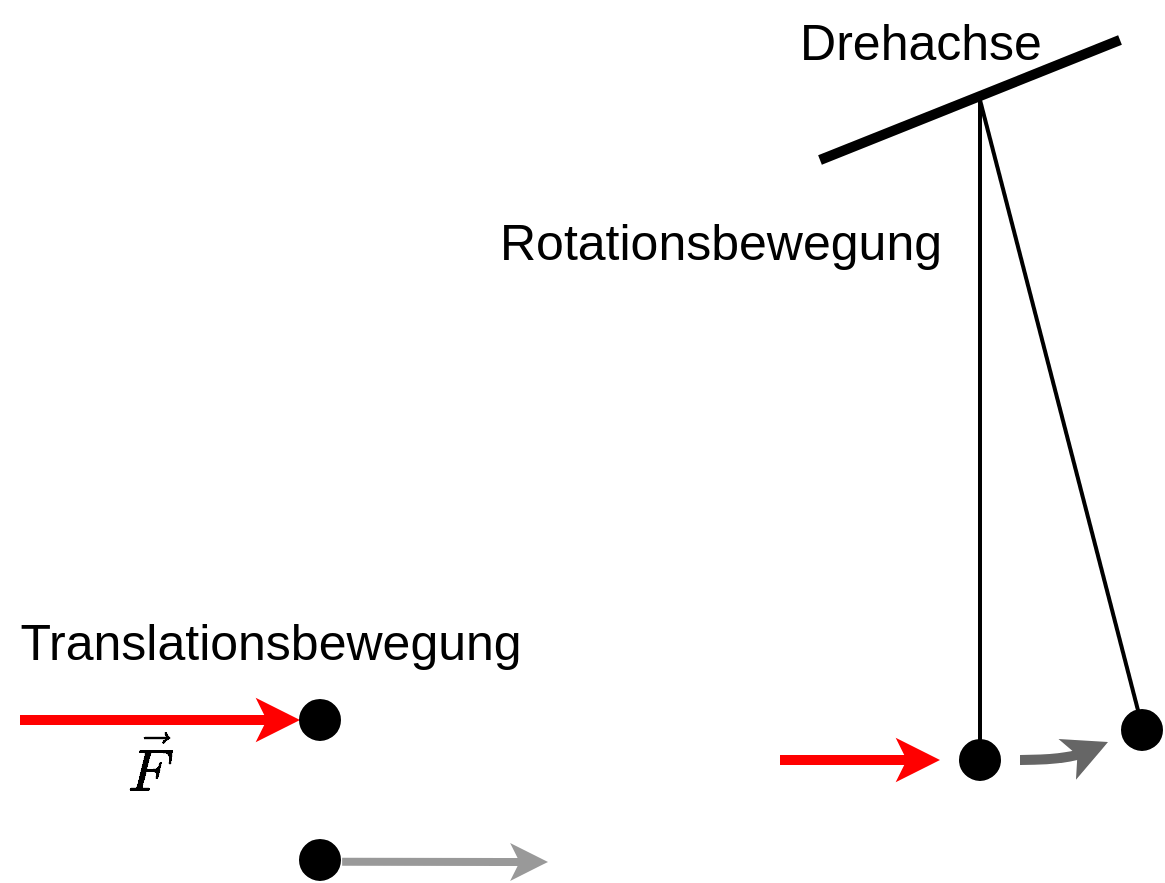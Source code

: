 <mxfile version="17.2.4" type="device"><diagram id="sJ0fLTTdoCZUfitIGeZi" name="Seite-1"><mxGraphModel dx="1018" dy="679" grid="1" gridSize="10" guides="1" tooltips="1" connect="1" arrows="1" fold="1" page="1" pageScale="1" pageWidth="827" pageHeight="1169" math="1" shadow="0"><root><mxCell id="0"/><mxCell id="1" parent="0"/><mxCell id="xOROORD8povMWCyQD1xF-6" value="" style="endArrow=classic;html=1;rounded=0;strokeWidth=5;strokeColor=#FF0000;" edge="1" parent="1"><mxGeometry width="50" height="50" relative="1" as="geometry"><mxPoint x="140" y="640" as="sourcePoint"/><mxPoint x="280" y="640" as="targetPoint"/></mxGeometry></mxCell><mxCell id="xOROORD8povMWCyQD1xF-9" value="" style="endArrow=none;html=1;rounded=0;strokeWidth=5;" edge="1" parent="1"><mxGeometry width="50" height="50" relative="1" as="geometry"><mxPoint x="540" y="360" as="sourcePoint"/><mxPoint x="690" y="300" as="targetPoint"/></mxGeometry></mxCell><mxCell id="xOROORD8povMWCyQD1xF-11" value="" style="endArrow=classic;html=1;rounded=0;strokeWidth=5;strokeColor=#FF0000;" edge="1" parent="1"><mxGeometry width="50" height="50" relative="1" as="geometry"><mxPoint x="520" y="660" as="sourcePoint"/><mxPoint x="600" y="660" as="targetPoint"/></mxGeometry></mxCell><mxCell id="xOROORD8povMWCyQD1xF-16" value="" style="endArrow=classic;html=1;strokeWidth=5;strokeColor=#666666;entryX=0.03;entryY=0.945;entryDx=0;entryDy=0;entryPerimeter=0;curved=1;" edge="1" parent="1"><mxGeometry width="50" height="50" relative="1" as="geometry"><mxPoint x="640" y="660" as="sourcePoint"/><mxPoint x="684.0" y="651.01" as="targetPoint"/><Array as="points"><mxPoint x="663" y="660"/></Array></mxGeometry></mxCell><mxCell id="xOROORD8povMWCyQD1xF-19" value="Translationsbewegung" style="text;html=1;resizable=0;autosize=1;align=center;verticalAlign=middle;points=[];fillColor=none;strokeColor=none;rounded=0;fontSize=25;" vertex="1" parent="1"><mxGeometry x="130" y="580" width="270" height="40" as="geometry"/></mxCell><mxCell id="xOROORD8povMWCyQD1xF-20" value="Rotationsbewegung" style="text;html=1;resizable=0;autosize=1;align=center;verticalAlign=middle;points=[];fillColor=none;strokeColor=none;rounded=0;fontSize=25;" vertex="1" parent="1"><mxGeometry x="370" y="380" width="240" height="40" as="geometry"/></mxCell><mxCell id="xOROORD8povMWCyQD1xF-21" value="" style="ellipse;whiteSpace=wrap;html=1;aspect=fixed;fontSize=25;fillColor=#000000;" vertex="1" parent="1"><mxGeometry x="280" y="630" width="20" height="20" as="geometry"/></mxCell><mxCell id="xOROORD8povMWCyQD1xF-23" value="" style="ellipse;whiteSpace=wrap;html=1;aspect=fixed;fontSize=25;fillColor=#000000;" vertex="1" parent="1"><mxGeometry x="280" y="700" width="20" height="20" as="geometry"/></mxCell><mxCell id="xOROORD8povMWCyQD1xF-24" value="" style="endArrow=classic;html=1;fontSize=25;strokeColor=#999999;strokeWidth=4;curved=1;exitX=1;exitY=0;exitDx=0;exitDy=0;" edge="1" parent="1"><mxGeometry width="50" height="50" relative="1" as="geometry"><mxPoint x="301.071" y="710.929" as="sourcePoint"/><mxPoint x="404" y="711" as="targetPoint"/></mxGeometry></mxCell><mxCell id="xOROORD8povMWCyQD1xF-25" value="$$\vec{F}$$" style="text;html=1;resizable=0;autosize=1;align=center;verticalAlign=middle;points=[];fillColor=none;strokeColor=none;rounded=0;fontSize=25;" vertex="1" parent="1"><mxGeometry x="130" y="642" width="150" height="40" as="geometry"/></mxCell><mxCell id="xOROORD8povMWCyQD1xF-27" value="" style="endArrow=none;html=1;fontSize=25;strokeColor=#000000;strokeWidth=2;curved=1;startArrow=none;" edge="1" parent="1" source="xOROORD8povMWCyQD1xF-29"><mxGeometry width="50" height="50" relative="1" as="geometry"><mxPoint x="620" y="660" as="sourcePoint"/><mxPoint x="620" y="330" as="targetPoint"/></mxGeometry></mxCell><mxCell id="xOROORD8povMWCyQD1xF-28" value="Drehachse" style="text;html=1;resizable=0;autosize=1;align=center;verticalAlign=middle;points=[];fillColor=none;strokeColor=none;rounded=0;fontSize=25;" vertex="1" parent="1"><mxGeometry x="520" y="280" width="140" height="40" as="geometry"/></mxCell><mxCell id="xOROORD8povMWCyQD1xF-29" value="" style="ellipse;whiteSpace=wrap;html=1;aspect=fixed;fontSize=25;fillColor=#000000;" vertex="1" parent="1"><mxGeometry x="610" y="650" width="20" height="20" as="geometry"/></mxCell><mxCell id="xOROORD8povMWCyQD1xF-30" value="" style="endArrow=none;html=1;fontSize=25;strokeColor=#000000;strokeWidth=2;curved=1;" edge="1" parent="1" target="xOROORD8povMWCyQD1xF-29"><mxGeometry width="50" height="50" relative="1" as="geometry"><mxPoint x="620" y="660" as="sourcePoint"/><mxPoint x="620" y="330" as="targetPoint"/></mxGeometry></mxCell><mxCell id="xOROORD8povMWCyQD1xF-31" value="" style="ellipse;whiteSpace=wrap;html=1;aspect=fixed;fontSize=25;fillColor=#000000;" vertex="1" parent="1"><mxGeometry x="691" y="635" width="20" height="20" as="geometry"/></mxCell><mxCell id="xOROORD8povMWCyQD1xF-32" value="" style="endArrow=none;html=1;fontSize=25;strokeColor=#000000;strokeWidth=2;curved=1;startArrow=none;" edge="1" parent="1"><mxGeometry width="50" height="50" relative="1" as="geometry"><mxPoint x="700" y="639" as="sourcePoint"/><mxPoint x="620" y="330" as="targetPoint"/></mxGeometry></mxCell></root></mxGraphModel></diagram></mxfile>